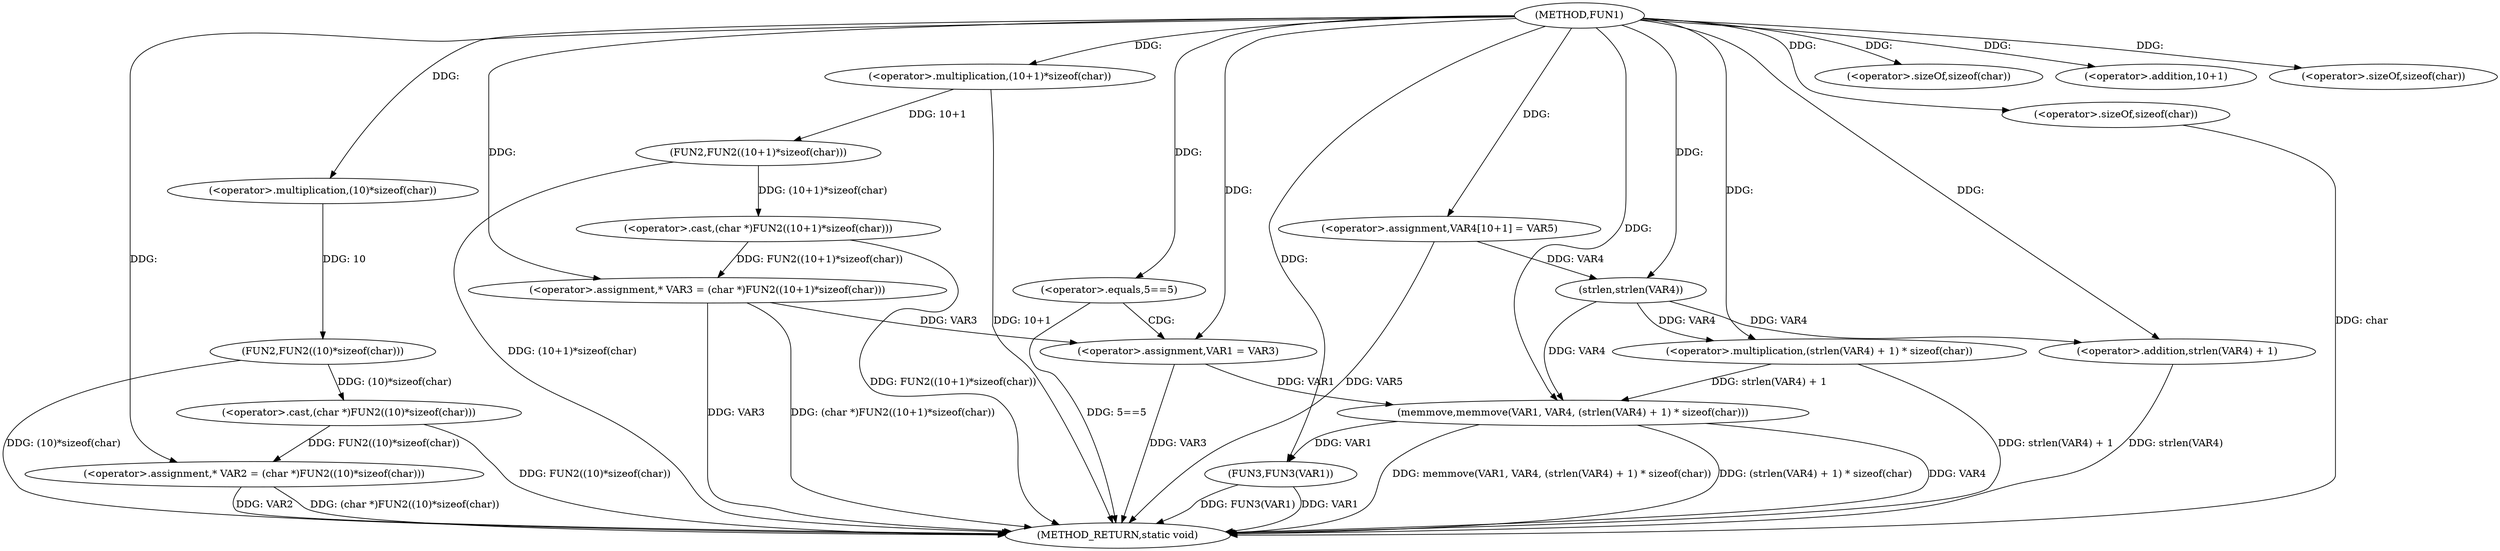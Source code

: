 digraph FUN1 {  
"1000100" [label = "(METHOD,FUN1)" ]
"1000150" [label = "(METHOD_RETURN,static void)" ]
"1000104" [label = "(<operator>.assignment,* VAR2 = (char *)FUN2((10)*sizeof(char)))" ]
"1000106" [label = "(<operator>.cast,(char *)FUN2((10)*sizeof(char)))" ]
"1000108" [label = "(FUN2,FUN2((10)*sizeof(char)))" ]
"1000109" [label = "(<operator>.multiplication,(10)*sizeof(char))" ]
"1000111" [label = "(<operator>.sizeOf,sizeof(char))" ]
"1000114" [label = "(<operator>.assignment,* VAR3 = (char *)FUN2((10+1)*sizeof(char)))" ]
"1000116" [label = "(<operator>.cast,(char *)FUN2((10+1)*sizeof(char)))" ]
"1000118" [label = "(FUN2,FUN2((10+1)*sizeof(char)))" ]
"1000119" [label = "(<operator>.multiplication,(10+1)*sizeof(char))" ]
"1000120" [label = "(<operator>.addition,10+1)" ]
"1000123" [label = "(<operator>.sizeOf,sizeof(char))" ]
"1000126" [label = "(<operator>.equals,5==5)" ]
"1000130" [label = "(<operator>.assignment,VAR1 = VAR3)" ]
"1000135" [label = "(<operator>.assignment,VAR4[10+1] = VAR5)" ]
"1000138" [label = "(memmove,memmove(VAR1, VAR4, (strlen(VAR4) + 1) * sizeof(char)))" ]
"1000141" [label = "(<operator>.multiplication,(strlen(VAR4) + 1) * sizeof(char))" ]
"1000142" [label = "(<operator>.addition,strlen(VAR4) + 1)" ]
"1000143" [label = "(strlen,strlen(VAR4))" ]
"1000146" [label = "(<operator>.sizeOf,sizeof(char))" ]
"1000148" [label = "(FUN3,FUN3(VAR1))" ]
  "1000141" -> "1000150"  [ label = "DDG: strlen(VAR4) + 1"] 
  "1000106" -> "1000150"  [ label = "DDG: FUN2((10)*sizeof(char))"] 
  "1000104" -> "1000150"  [ label = "DDG: VAR2"] 
  "1000138" -> "1000150"  [ label = "DDG: VAR4"] 
  "1000114" -> "1000150"  [ label = "DDG: VAR3"] 
  "1000116" -> "1000150"  [ label = "DDG: FUN2((10+1)*sizeof(char))"] 
  "1000142" -> "1000150"  [ label = "DDG: strlen(VAR4)"] 
  "1000138" -> "1000150"  [ label = "DDG: memmove(VAR1, VAR4, (strlen(VAR4) + 1) * sizeof(char))"] 
  "1000118" -> "1000150"  [ label = "DDG: (10+1)*sizeof(char)"] 
  "1000126" -> "1000150"  [ label = "DDG: 5==5"] 
  "1000130" -> "1000150"  [ label = "DDG: VAR3"] 
  "1000138" -> "1000150"  [ label = "DDG: (strlen(VAR4) + 1) * sizeof(char)"] 
  "1000148" -> "1000150"  [ label = "DDG: VAR1"] 
  "1000148" -> "1000150"  [ label = "DDG: FUN3(VAR1)"] 
  "1000119" -> "1000150"  [ label = "DDG: 10+1"] 
  "1000146" -> "1000150"  [ label = "DDG: char"] 
  "1000114" -> "1000150"  [ label = "DDG: (char *)FUN2((10+1)*sizeof(char))"] 
  "1000135" -> "1000150"  [ label = "DDG: VAR5"] 
  "1000104" -> "1000150"  [ label = "DDG: (char *)FUN2((10)*sizeof(char))"] 
  "1000108" -> "1000150"  [ label = "DDG: (10)*sizeof(char)"] 
  "1000106" -> "1000104"  [ label = "DDG: FUN2((10)*sizeof(char))"] 
  "1000100" -> "1000104"  [ label = "DDG: "] 
  "1000108" -> "1000106"  [ label = "DDG: (10)*sizeof(char)"] 
  "1000109" -> "1000108"  [ label = "DDG: 10"] 
  "1000100" -> "1000109"  [ label = "DDG: "] 
  "1000100" -> "1000111"  [ label = "DDG: "] 
  "1000116" -> "1000114"  [ label = "DDG: FUN2((10+1)*sizeof(char))"] 
  "1000100" -> "1000114"  [ label = "DDG: "] 
  "1000118" -> "1000116"  [ label = "DDG: (10+1)*sizeof(char)"] 
  "1000119" -> "1000118"  [ label = "DDG: 10+1"] 
  "1000100" -> "1000119"  [ label = "DDG: "] 
  "1000100" -> "1000120"  [ label = "DDG: "] 
  "1000100" -> "1000123"  [ label = "DDG: "] 
  "1000100" -> "1000126"  [ label = "DDG: "] 
  "1000114" -> "1000130"  [ label = "DDG: VAR3"] 
  "1000100" -> "1000130"  [ label = "DDG: "] 
  "1000100" -> "1000135"  [ label = "DDG: "] 
  "1000130" -> "1000138"  [ label = "DDG: VAR1"] 
  "1000100" -> "1000138"  [ label = "DDG: "] 
  "1000143" -> "1000138"  [ label = "DDG: VAR4"] 
  "1000141" -> "1000138"  [ label = "DDG: strlen(VAR4) + 1"] 
  "1000143" -> "1000141"  [ label = "DDG: VAR4"] 
  "1000100" -> "1000141"  [ label = "DDG: "] 
  "1000143" -> "1000142"  [ label = "DDG: VAR4"] 
  "1000135" -> "1000143"  [ label = "DDG: VAR4"] 
  "1000100" -> "1000143"  [ label = "DDG: "] 
  "1000100" -> "1000142"  [ label = "DDG: "] 
  "1000100" -> "1000146"  [ label = "DDG: "] 
  "1000138" -> "1000148"  [ label = "DDG: VAR1"] 
  "1000100" -> "1000148"  [ label = "DDG: "] 
  "1000126" -> "1000130"  [ label = "CDG: "] 
}
